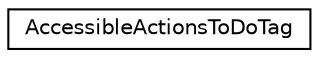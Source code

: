 digraph "类继承关系图"
{
 // LATEX_PDF_SIZE
  edge [fontname="Helvetica",fontsize="10",labelfontname="Helvetica",labelfontsize="10"];
  node [fontname="Helvetica",fontsize="10",shape=record];
  rankdir="LR";
  Node0 [label="AccessibleActionsToDoTag",height=0.2,width=0.4,color="black", fillcolor="white", style="filled",URL="$struct_accessible_actions_to_do_tag.html",tooltip=" "];
}
